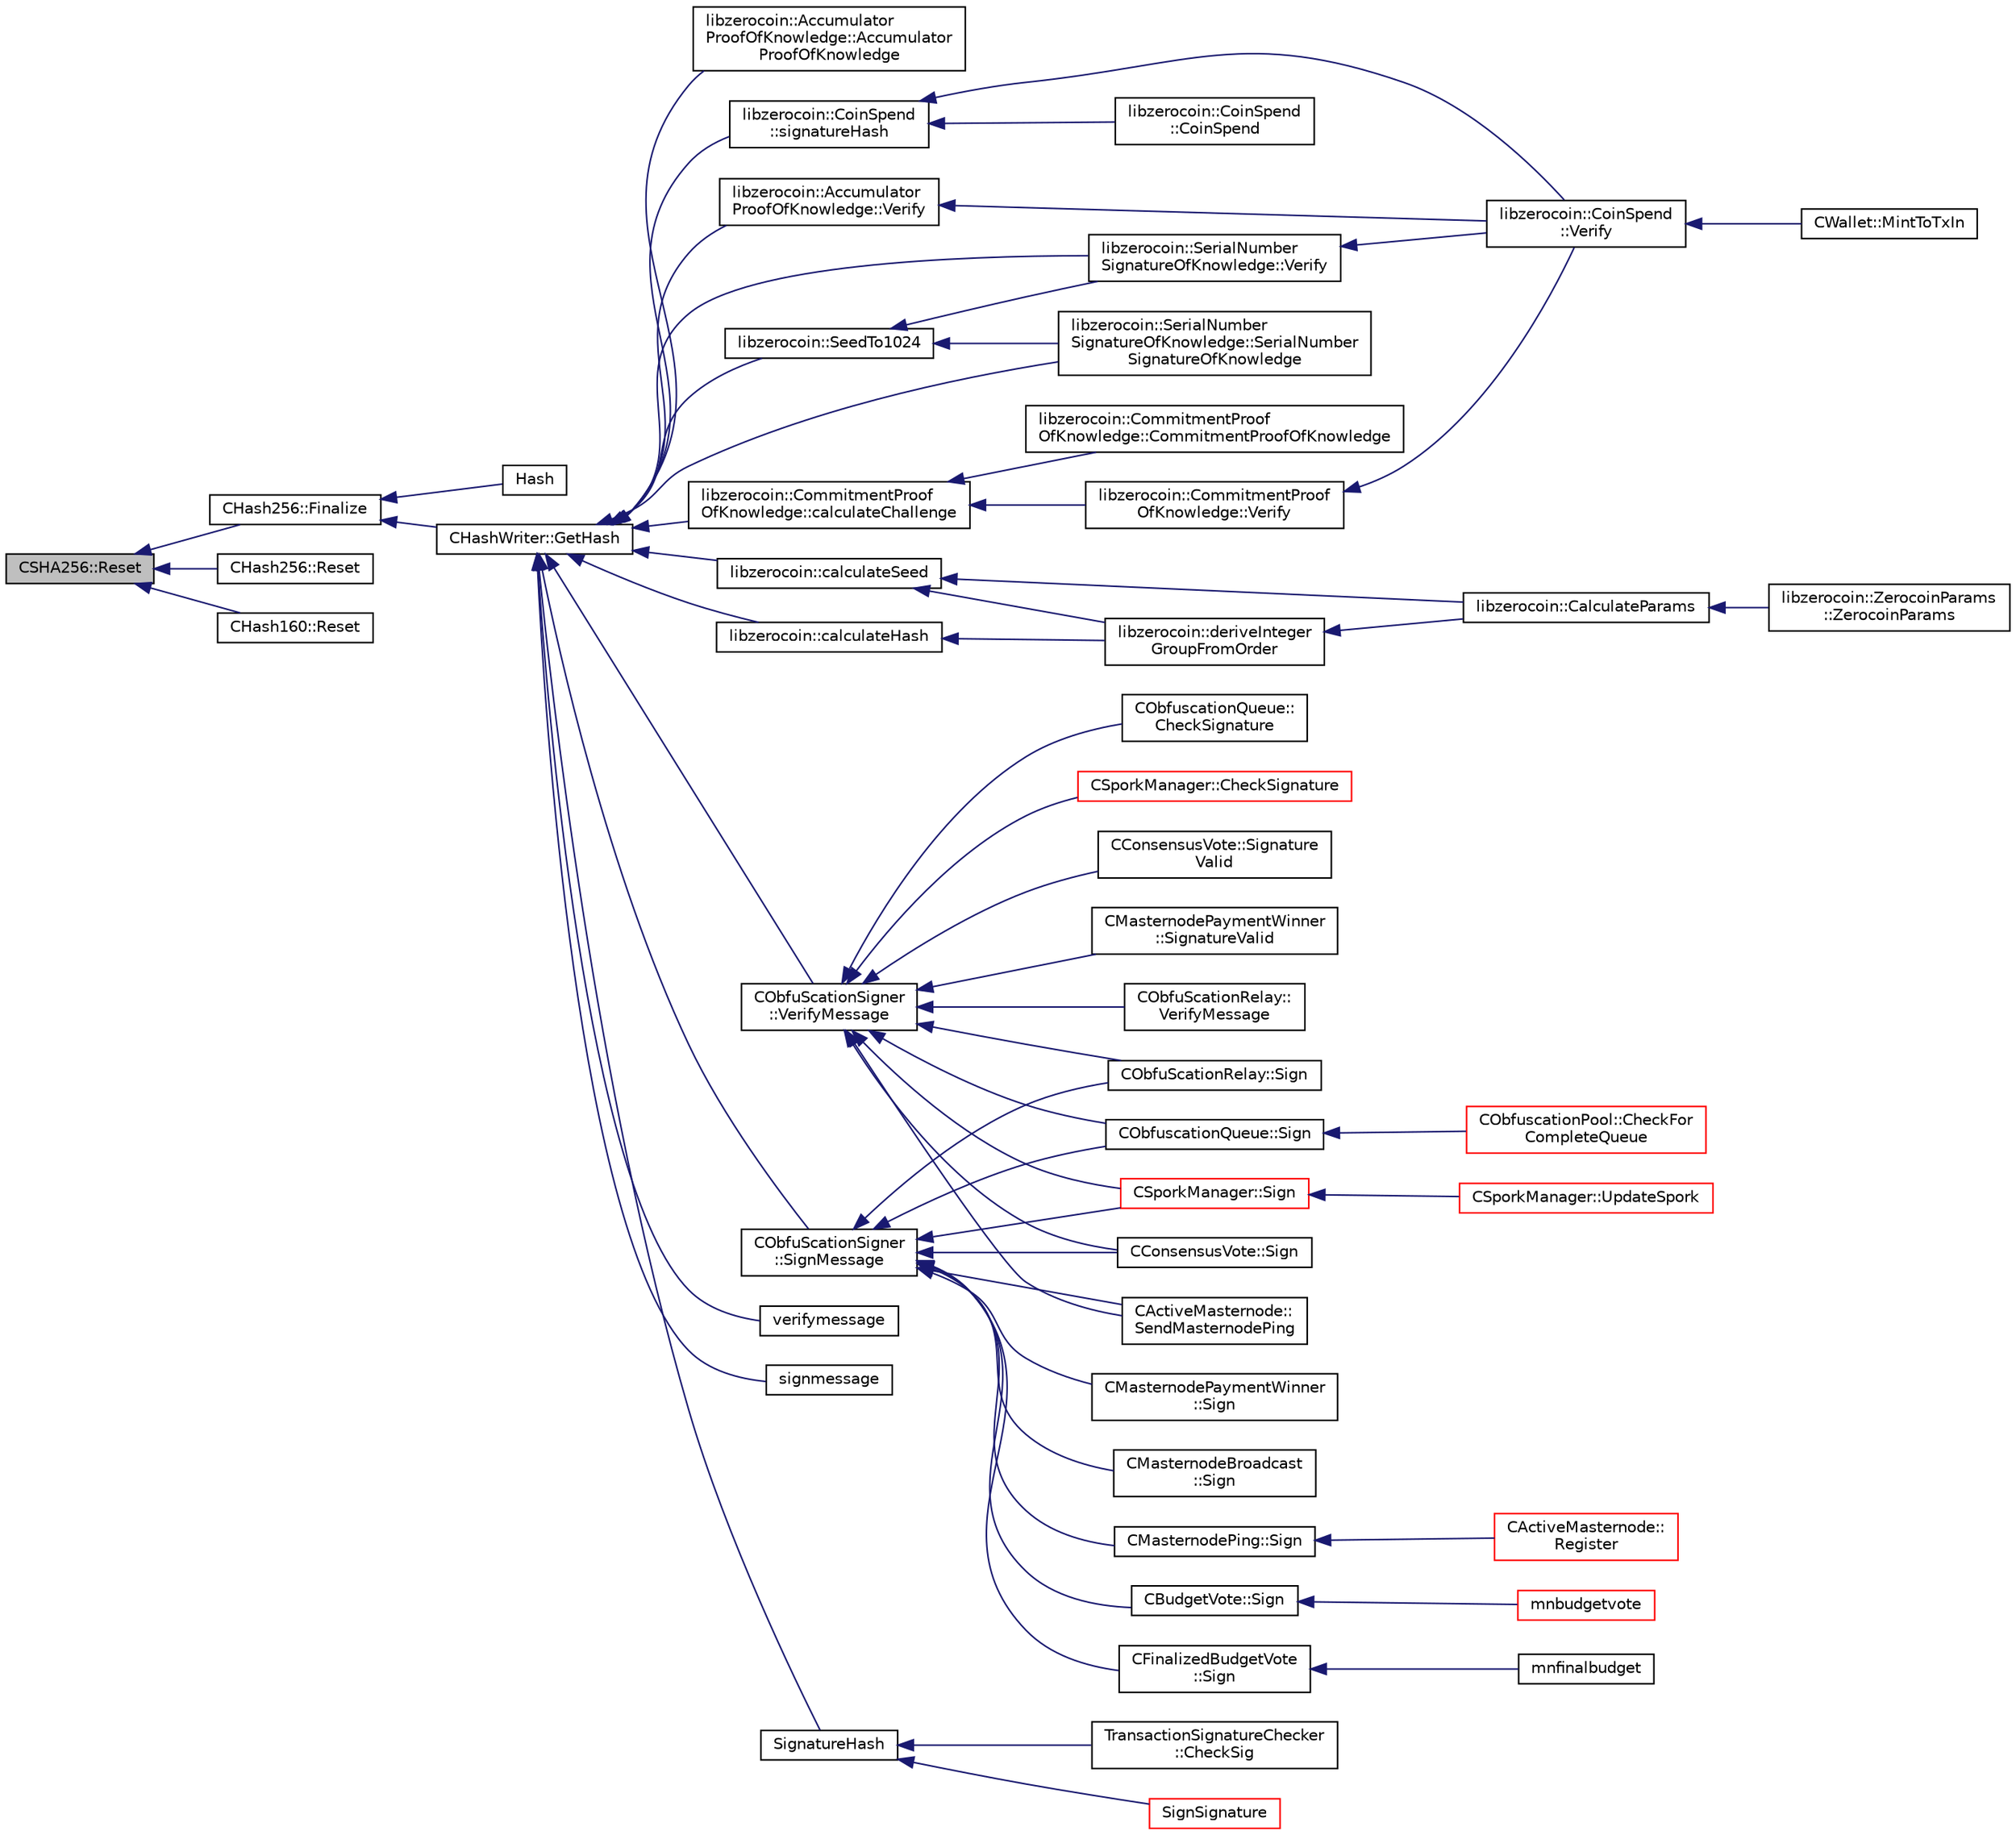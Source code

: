 digraph "CSHA256::Reset"
{
  edge [fontname="Helvetica",fontsize="10",labelfontname="Helvetica",labelfontsize="10"];
  node [fontname="Helvetica",fontsize="10",shape=record];
  rankdir="LR";
  Node257 [label="CSHA256::Reset",height=0.2,width=0.4,color="black", fillcolor="grey75", style="filled", fontcolor="black"];
  Node257 -> Node258 [dir="back",color="midnightblue",fontsize="10",style="solid",fontname="Helvetica"];
  Node258 [label="CHash256::Finalize",height=0.2,width=0.4,color="black", fillcolor="white", style="filled",URL="$class_c_hash256.html#aa8a70c1b7cf24ce7d00240a1131cf4e7"];
  Node258 -> Node259 [dir="back",color="midnightblue",fontsize="10",style="solid",fontname="Helvetica"];
  Node259 [label="Hash",height=0.2,width=0.4,color="black", fillcolor="white", style="filled",URL="$hash_8h.html#ab3f6c437460137530d86e09c2c102e99",tooltip="Compute the 256-bit hash of an object. "];
  Node258 -> Node260 [dir="back",color="midnightblue",fontsize="10",style="solid",fontname="Helvetica"];
  Node260 [label="CHashWriter::GetHash",height=0.2,width=0.4,color="black", fillcolor="white", style="filled",URL="$class_c_hash_writer.html#ae94a937211502eabf19477630090093a"];
  Node260 -> Node261 [dir="back",color="midnightblue",fontsize="10",style="solid",fontname="Helvetica"];
  Node261 [label="libzerocoin::Accumulator\lProofOfKnowledge::Accumulator\lProofOfKnowledge",height=0.2,width=0.4,color="black", fillcolor="white", style="filled",URL="$classlibzerocoin_1_1_accumulator_proof_of_knowledge.html#acce987e79e2498918495c3a7e8873810",tooltip="Generates a proof that a commitment to a coin c was accumulated. "];
  Node260 -> Node262 [dir="back",color="midnightblue",fontsize="10",style="solid",fontname="Helvetica"];
  Node262 [label="libzerocoin::Accumulator\lProofOfKnowledge::Verify",height=0.2,width=0.4,color="black", fillcolor="white", style="filled",URL="$classlibzerocoin_1_1_accumulator_proof_of_knowledge.html#afa37fa003c2e3ce95e00525fe84d1e52",tooltip="Verifies that a commitment c is accumulated in accumulated a. "];
  Node262 -> Node263 [dir="back",color="midnightblue",fontsize="10",style="solid",fontname="Helvetica"];
  Node263 [label="libzerocoin::CoinSpend\l::Verify",height=0.2,width=0.4,color="black", fillcolor="white", style="filled",URL="$classlibzerocoin_1_1_coin_spend.html#ad8005b899d45939c63ccaba43011c85b"];
  Node263 -> Node264 [dir="back",color="midnightblue",fontsize="10",style="solid",fontname="Helvetica"];
  Node264 [label="CWallet::MintToTxIn",height=0.2,width=0.4,color="black", fillcolor="white", style="filled",URL="$class_c_wallet.html#a5b32d86806615c59f15431f300f0c729"];
  Node260 -> Node265 [dir="back",color="midnightblue",fontsize="10",style="solid",fontname="Helvetica"];
  Node265 [label="libzerocoin::CoinSpend\l::signatureHash",height=0.2,width=0.4,color="black", fillcolor="white", style="filled",URL="$classlibzerocoin_1_1_coin_spend.html#a2e2f50e0a7b60bec7e91cb29b1ffcb62"];
  Node265 -> Node266 [dir="back",color="midnightblue",fontsize="10",style="solid",fontname="Helvetica"];
  Node266 [label="libzerocoin::CoinSpend\l::CoinSpend",height=0.2,width=0.4,color="black", fillcolor="white", style="filled",URL="$classlibzerocoin_1_1_coin_spend.html#ab26a001c08285be91ca2bf1d310d3cd6",tooltip="Generates a proof spending a zerocoin. "];
  Node265 -> Node263 [dir="back",color="midnightblue",fontsize="10",style="solid",fontname="Helvetica"];
  Node260 -> Node267 [dir="back",color="midnightblue",fontsize="10",style="solid",fontname="Helvetica"];
  Node267 [label="libzerocoin::CommitmentProof\lOfKnowledge::calculateChallenge",height=0.2,width=0.4,color="black", fillcolor="white", style="filled",URL="$classlibzerocoin_1_1_commitment_proof_of_knowledge.html#a267631e6e1829578b8ea6073c21c8d96"];
  Node267 -> Node268 [dir="back",color="midnightblue",fontsize="10",style="solid",fontname="Helvetica"];
  Node268 [label="libzerocoin::CommitmentProof\lOfKnowledge::CommitmentProofOfKnowledge",height=0.2,width=0.4,color="black", fillcolor="white", style="filled",URL="$classlibzerocoin_1_1_commitment_proof_of_knowledge.html#af66449f2c4c0cb88d19cb409b67b4cff",tooltip="Generates a proof that two commitments, a and b, open to the same value. "];
  Node267 -> Node269 [dir="back",color="midnightblue",fontsize="10",style="solid",fontname="Helvetica"];
  Node269 [label="libzerocoin::CommitmentProof\lOfKnowledge::Verify",height=0.2,width=0.4,color="black", fillcolor="white", style="filled",URL="$classlibzerocoin_1_1_commitment_proof_of_knowledge.html#a36196236b6f40da17e1dd4fcb42c6794",tooltip="Verifies the proof. "];
  Node269 -> Node263 [dir="back",color="midnightblue",fontsize="10",style="solid",fontname="Helvetica"];
  Node260 -> Node270 [dir="back",color="midnightblue",fontsize="10",style="solid",fontname="Helvetica"];
  Node270 [label="libzerocoin::calculateSeed",height=0.2,width=0.4,color="black", fillcolor="white", style="filled",URL="$namespacelibzerocoin.html#af8b666ac58e459ab2faad6df2d001b6c",tooltip="Format a seed string by hashing several values. "];
  Node270 -> Node271 [dir="back",color="midnightblue",fontsize="10",style="solid",fontname="Helvetica"];
  Node271 [label="libzerocoin::CalculateParams",height=0.2,width=0.4,color="black", fillcolor="white", style="filled",URL="$namespacelibzerocoin.html#a6304d284cf7c81d9598ea68f3c5a81df",tooltip="Fill in a set of Zerocoin parameters from a modulus \"N\". "];
  Node271 -> Node272 [dir="back",color="midnightblue",fontsize="10",style="solid",fontname="Helvetica"];
  Node272 [label="libzerocoin::ZerocoinParams\l::ZerocoinParams",height=0.2,width=0.4,color="black", fillcolor="white", style="filled",URL="$classlibzerocoin_1_1_zerocoin_params.html#ad7abfc8417e3f07feb7b786cb13c72b0",tooltip="Construct a set of Zerocoin parameters from a modulus \"N\". "];
  Node270 -> Node273 [dir="back",color="midnightblue",fontsize="10",style="solid",fontname="Helvetica"];
  Node273 [label="libzerocoin::deriveInteger\lGroupFromOrder",height=0.2,width=0.4,color="black", fillcolor="white", style="filled",URL="$namespacelibzerocoin.html#a8d4a084866f5f0598e39704cedb96959",tooltip="Deterministically compute a set of group parameters with a specified order. "];
  Node273 -> Node271 [dir="back",color="midnightblue",fontsize="10",style="solid",fontname="Helvetica"];
  Node260 -> Node274 [dir="back",color="midnightblue",fontsize="10",style="solid",fontname="Helvetica"];
  Node274 [label="libzerocoin::calculateHash",height=0.2,width=0.4,color="black", fillcolor="white", style="filled",URL="$namespacelibzerocoin.html#a2ab9735f14a3fdcdf18e0fd410a6e701"];
  Node274 -> Node273 [dir="back",color="midnightblue",fontsize="10",style="solid",fontname="Helvetica"];
  Node260 -> Node275 [dir="back",color="midnightblue",fontsize="10",style="solid",fontname="Helvetica"];
  Node275 [label="libzerocoin::SeedTo1024",height=0.2,width=0.4,color="black", fillcolor="white", style="filled",URL="$namespacelibzerocoin.html#a0dfd40059182babce28ba7acf734d123"];
  Node275 -> Node276 [dir="back",color="midnightblue",fontsize="10",style="solid",fontname="Helvetica"];
  Node276 [label="libzerocoin::SerialNumber\lSignatureOfKnowledge::SerialNumber\lSignatureOfKnowledge",height=0.2,width=0.4,color="black", fillcolor="white", style="filled",URL="$classlibzerocoin_1_1_serial_number_signature_of_knowledge.html#adb04da379098298cad6e05c930d6483f",tooltip="Creates a Signature of knowledge object that a commitment to a coin contains a coin with serial numbe..."];
  Node275 -> Node277 [dir="back",color="midnightblue",fontsize="10",style="solid",fontname="Helvetica"];
  Node277 [label="libzerocoin::SerialNumber\lSignatureOfKnowledge::Verify",height=0.2,width=0.4,color="black", fillcolor="white", style="filled",URL="$classlibzerocoin_1_1_serial_number_signature_of_knowledge.html#a05f9c3d5aade741ee8aab51ed570b6b0",tooltip="Verifies the Signature of knowledge. "];
  Node277 -> Node263 [dir="back",color="midnightblue",fontsize="10",style="solid",fontname="Helvetica"];
  Node260 -> Node276 [dir="back",color="midnightblue",fontsize="10",style="solid",fontname="Helvetica"];
  Node260 -> Node277 [dir="back",color="midnightblue",fontsize="10",style="solid",fontname="Helvetica"];
  Node260 -> Node278 [dir="back",color="midnightblue",fontsize="10",style="solid",fontname="Helvetica"];
  Node278 [label="CObfuScationSigner\l::SignMessage",height=0.2,width=0.4,color="black", fillcolor="white", style="filled",URL="$class_c_obfu_scation_signer.html#a004eab16d18045b42d51037eab817585",tooltip="Sign the message, returns true if successful. "];
  Node278 -> Node279 [dir="back",color="midnightblue",fontsize="10",style="solid",fontname="Helvetica"];
  Node279 [label="CActiveMasternode::\lSendMasternodePing",height=0.2,width=0.4,color="black", fillcolor="white", style="filled",URL="$class_c_active_masternode.html#ae30a82106f2c0b6875344e39e49393c2",tooltip="Ping Masternode. "];
  Node278 -> Node280 [dir="back",color="midnightblue",fontsize="10",style="solid",fontname="Helvetica"];
  Node280 [label="CBudgetVote::Sign",height=0.2,width=0.4,color="black", fillcolor="white", style="filled",URL="$class_c_budget_vote.html#a91e3490282974d9300ba080b4ea41e22"];
  Node280 -> Node281 [dir="back",color="midnightblue",fontsize="10",style="solid",fontname="Helvetica"];
  Node281 [label="mnbudgetvote",height=0.2,width=0.4,color="red", fillcolor="white", style="filled",URL="$rpcmasternode-budget_8cpp.html#a56da074ff2f33c0ef53bb451c67c0761"];
  Node278 -> Node283 [dir="back",color="midnightblue",fontsize="10",style="solid",fontname="Helvetica"];
  Node283 [label="CFinalizedBudgetVote\l::Sign",height=0.2,width=0.4,color="black", fillcolor="white", style="filled",URL="$class_c_finalized_budget_vote.html#a4970328f02fd2ac5346edfa3c30a74e0"];
  Node283 -> Node284 [dir="back",color="midnightblue",fontsize="10",style="solid",fontname="Helvetica"];
  Node284 [label="mnfinalbudget",height=0.2,width=0.4,color="black", fillcolor="white", style="filled",URL="$rpcmasternode-budget_8cpp.html#a9377cde49f5b62904aafb46d7d3c5e7c"];
  Node278 -> Node285 [dir="back",color="midnightblue",fontsize="10",style="solid",fontname="Helvetica"];
  Node285 [label="CMasternodePaymentWinner\l::Sign",height=0.2,width=0.4,color="black", fillcolor="white", style="filled",URL="$class_c_masternode_payment_winner.html#abeb1dae2c5d21c30ae476e37f3453fd9"];
  Node278 -> Node286 [dir="back",color="midnightblue",fontsize="10",style="solid",fontname="Helvetica"];
  Node286 [label="CMasternodeBroadcast\l::Sign",height=0.2,width=0.4,color="black", fillcolor="white", style="filled",URL="$class_c_masternode_broadcast.html#a60496c36bcb74c3f5516faac1a08b376"];
  Node278 -> Node287 [dir="back",color="midnightblue",fontsize="10",style="solid",fontname="Helvetica"];
  Node287 [label="CMasternodePing::Sign",height=0.2,width=0.4,color="black", fillcolor="white", style="filled",URL="$class_c_masternode_ping.html#afa3eb82ae9457cc135089d83ae7719ea"];
  Node287 -> Node288 [dir="back",color="midnightblue",fontsize="10",style="solid",fontname="Helvetica"];
  Node288 [label="CActiveMasternode::\lRegister",height=0.2,width=0.4,color="red", fillcolor="white", style="filled",URL="$class_c_active_masternode.html#ac53ffe35960cdf312e813de5942a9584",tooltip="Register any Masternode. "];
  Node278 -> Node292 [dir="back",color="midnightblue",fontsize="10",style="solid",fontname="Helvetica"];
  Node292 [label="CObfuScationRelay::Sign",height=0.2,width=0.4,color="black", fillcolor="white", style="filled",URL="$class_c_obfu_scation_relay.html#a6a0c143f5d9536a64bcb1745d2011761"];
  Node278 -> Node293 [dir="back",color="midnightblue",fontsize="10",style="solid",fontname="Helvetica"];
  Node293 [label="CObfuscationQueue::Sign",height=0.2,width=0.4,color="black", fillcolor="white", style="filled",URL="$class_c_obfuscation_queue.html#a7d7be50e6c9ca531f4a4b69a3f7c0b79",tooltip="Sign this Obfuscation transaction. "];
  Node293 -> Node294 [dir="back",color="midnightblue",fontsize="10",style="solid",fontname="Helvetica"];
  Node294 [label="CObfuscationPool::CheckFor\lCompleteQueue",height=0.2,width=0.4,color="red", fillcolor="white", style="filled",URL="$class_c_obfuscation_pool.html#ad8fc2b9e329de37d3a78bcf51d475696"];
  Node278 -> Node296 [dir="back",color="midnightblue",fontsize="10",style="solid",fontname="Helvetica"];
  Node296 [label="CSporkManager::Sign",height=0.2,width=0.4,color="red", fillcolor="white", style="filled",URL="$class_c_spork_manager.html#adf1b5d40f378c4bd3a5ea31905b11f30"];
  Node296 -> Node297 [dir="back",color="midnightblue",fontsize="10",style="solid",fontname="Helvetica"];
  Node297 [label="CSporkManager::UpdateSpork",height=0.2,width=0.4,color="red", fillcolor="white", style="filled",URL="$class_c_spork_manager.html#afb7e15fe29bd548939657a20ca5feafb"];
  Node278 -> Node305 [dir="back",color="midnightblue",fontsize="10",style="solid",fontname="Helvetica"];
  Node305 [label="CConsensusVote::Sign",height=0.2,width=0.4,color="black", fillcolor="white", style="filled",URL="$class_c_consensus_vote.html#a687495887aa75f5d5bb70f93ecb820d0"];
  Node260 -> Node306 [dir="back",color="midnightblue",fontsize="10",style="solid",fontname="Helvetica"];
  Node306 [label="CObfuScationSigner\l::VerifyMessage",height=0.2,width=0.4,color="black", fillcolor="white", style="filled",URL="$class_c_obfu_scation_signer.html#aaf770086b8defa6568da76bee8fb5269",tooltip="Verify the message, returns true if succcessful. "];
  Node306 -> Node279 [dir="back",color="midnightblue",fontsize="10",style="solid",fontname="Helvetica"];
  Node306 -> Node307 [dir="back",color="midnightblue",fontsize="10",style="solid",fontname="Helvetica"];
  Node307 [label="CMasternodePaymentWinner\l::SignatureValid",height=0.2,width=0.4,color="black", fillcolor="white", style="filled",URL="$class_c_masternode_payment_winner.html#a7fa9251195562a7f0ef2d9c30748ba6c"];
  Node306 -> Node292 [dir="back",color="midnightblue",fontsize="10",style="solid",fontname="Helvetica"];
  Node306 -> Node308 [dir="back",color="midnightblue",fontsize="10",style="solid",fontname="Helvetica"];
  Node308 [label="CObfuScationRelay::\lVerifyMessage",height=0.2,width=0.4,color="black", fillcolor="white", style="filled",URL="$class_c_obfu_scation_relay.html#aa76fd65563c22d322350e09b2b876e9d"];
  Node306 -> Node293 [dir="back",color="midnightblue",fontsize="10",style="solid",fontname="Helvetica"];
  Node306 -> Node309 [dir="back",color="midnightblue",fontsize="10",style="solid",fontname="Helvetica"];
  Node309 [label="CObfuscationQueue::\lCheckSignature",height=0.2,width=0.4,color="black", fillcolor="white", style="filled",URL="$class_c_obfuscation_queue.html#a2e19fb8d379c1d68e756de04e35b0d7d",tooltip="Check if we have a valid Masternode address. "];
  Node306 -> Node301 [dir="back",color="midnightblue",fontsize="10",style="solid",fontname="Helvetica"];
  Node301 [label="CSporkManager::CheckSignature",height=0.2,width=0.4,color="red", fillcolor="white", style="filled",URL="$class_c_spork_manager.html#a697d8c0ce5c422ea125eee96687aa7b3"];
  Node306 -> Node296 [dir="back",color="midnightblue",fontsize="10",style="solid",fontname="Helvetica"];
  Node306 -> Node310 [dir="back",color="midnightblue",fontsize="10",style="solid",fontname="Helvetica"];
  Node310 [label="CConsensusVote::Signature\lValid",height=0.2,width=0.4,color="black", fillcolor="white", style="filled",URL="$class_c_consensus_vote.html#ac6550a89acee255e0035e189a42a6310"];
  Node306 -> Node305 [dir="back",color="midnightblue",fontsize="10",style="solid",fontname="Helvetica"];
  Node260 -> Node311 [dir="back",color="midnightblue",fontsize="10",style="solid",fontname="Helvetica"];
  Node311 [label="verifymessage",height=0.2,width=0.4,color="black", fillcolor="white", style="filled",URL="$rpcmisc_8cpp.html#ad8fce781dfd9dfd4866bba2a4589141a"];
  Node260 -> Node312 [dir="back",color="midnightblue",fontsize="10",style="solid",fontname="Helvetica"];
  Node312 [label="signmessage",height=0.2,width=0.4,color="black", fillcolor="white", style="filled",URL="$rpcwallet_8cpp.html#a315b42a2c859c4b50a54c1b05984928c"];
  Node260 -> Node313 [dir="back",color="midnightblue",fontsize="10",style="solid",fontname="Helvetica"];
  Node313 [label="SignatureHash",height=0.2,width=0.4,color="black", fillcolor="white", style="filled",URL="$interpreter_8h.html#a746fd004a62173bb42801259780a3336"];
  Node313 -> Node314 [dir="back",color="midnightblue",fontsize="10",style="solid",fontname="Helvetica"];
  Node314 [label="TransactionSignatureChecker\l::CheckSig",height=0.2,width=0.4,color="black", fillcolor="white", style="filled",URL="$class_transaction_signature_checker.html#a4c1b0660671ef71492259d2a522140dc"];
  Node313 -> Node315 [dir="back",color="midnightblue",fontsize="10",style="solid",fontname="Helvetica"];
  Node315 [label="SignSignature",height=0.2,width=0.4,color="red", fillcolor="white", style="filled",URL="$sign_8h.html#a3b014c5c7c258e53d1e933017025beeb"];
  Node257 -> Node319 [dir="back",color="midnightblue",fontsize="10",style="solid",fontname="Helvetica"];
  Node319 [label="CHash256::Reset",height=0.2,width=0.4,color="black", fillcolor="white", style="filled",URL="$class_c_hash256.html#ab25b00e4cda7e209173f2ce90475953d"];
  Node257 -> Node320 [dir="back",color="midnightblue",fontsize="10",style="solid",fontname="Helvetica"];
  Node320 [label="CHash160::Reset",height=0.2,width=0.4,color="black", fillcolor="white", style="filled",URL="$class_c_hash160.html#a971a8d59073455b1ef0ac0f65e964772"];
}

